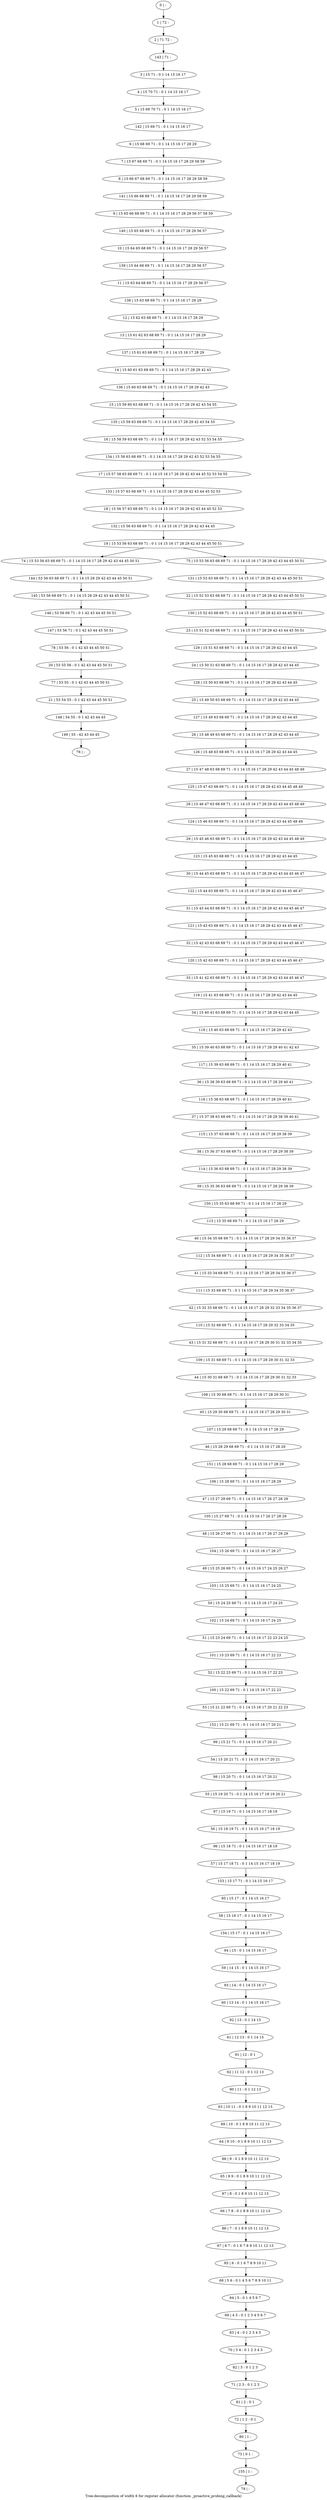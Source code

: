 digraph G {
graph [label="Tree-decomposition of width 6 for register allocator (function _proactive_probing_callback)"]
0[label="0 | : "];
1[label="1 | 72 : "];
2[label="2 | 71 72 : "];
3[label="3 | 15 71 : 0 1 14 15 16 17 "];
4[label="4 | 15 70 71 : 0 1 14 15 16 17 "];
5[label="5 | 15 69 70 71 : 0 1 14 15 16 17 "];
6[label="6 | 15 68 69 71 : 0 1 14 15 16 17 28 29 "];
7[label="7 | 15 67 68 69 71 : 0 1 14 15 16 17 28 29 58 59 "];
8[label="8 | 15 66 67 68 69 71 : 0 1 14 15 16 17 28 29 58 59 "];
9[label="9 | 15 65 66 68 69 71 : 0 1 14 15 16 17 28 29 56 57 58 59 "];
10[label="10 | 15 64 65 68 69 71 : 0 1 14 15 16 17 28 29 56 57 "];
11[label="11 | 15 63 64 68 69 71 : 0 1 14 15 16 17 28 29 56 57 "];
12[label="12 | 15 62 63 68 69 71 : 0 1 14 15 16 17 28 29 "];
13[label="13 | 15 61 62 63 68 69 71 : 0 1 14 15 16 17 28 29 "];
14[label="14 | 15 60 61 63 68 69 71 : 0 1 14 15 16 17 28 29 42 43 "];
15[label="15 | 15 59 60 63 68 69 71 : 0 1 14 15 16 17 28 29 42 43 54 55 "];
16[label="16 | 15 58 59 63 68 69 71 : 0 1 14 15 16 17 28 29 42 43 52 53 54 55 "];
17[label="17 | 15 57 58 63 68 69 71 : 0 1 14 15 16 17 28 29 42 43 44 45 52 53 54 55 "];
18[label="18 | 15 56 57 63 68 69 71 : 0 1 14 15 16 17 28 29 42 43 44 45 52 53 "];
19[label="19 | 15 53 56 63 68 69 71 : 0 1 14 15 16 17 28 29 42 43 44 45 50 51 "];
20[label="20 | 53 55 56 : 0 1 42 43 44 45 50 51 "];
21[label="21 | 53 54 55 : 0 1 42 43 44 45 50 51 "];
22[label="22 | 15 52 53 63 68 69 71 : 0 1 14 15 16 17 28 29 42 43 44 45 50 51 "];
23[label="23 | 15 51 52 63 68 69 71 : 0 1 14 15 16 17 28 29 42 43 44 45 50 51 "];
24[label="24 | 15 50 51 63 68 69 71 : 0 1 14 15 16 17 28 29 42 43 44 45 "];
25[label="25 | 15 49 50 63 68 69 71 : 0 1 14 15 16 17 28 29 42 43 44 45 "];
26[label="26 | 15 48 49 63 68 69 71 : 0 1 14 15 16 17 28 29 42 43 44 45 "];
27[label="27 | 15 47 48 63 68 69 71 : 0 1 14 15 16 17 28 29 42 43 44 45 48 49 "];
28[label="28 | 15 46 47 63 68 69 71 : 0 1 14 15 16 17 28 29 42 43 44 45 48 49 "];
29[label="29 | 15 45 46 63 68 69 71 : 0 1 14 15 16 17 28 29 42 43 44 45 48 49 "];
30[label="30 | 15 44 45 63 68 69 71 : 0 1 14 15 16 17 28 29 42 43 44 45 46 47 "];
31[label="31 | 15 43 44 63 68 69 71 : 0 1 14 15 16 17 28 29 42 43 44 45 46 47 "];
32[label="32 | 15 42 43 63 68 69 71 : 0 1 14 15 16 17 28 29 42 43 44 45 46 47 "];
33[label="33 | 15 41 42 63 68 69 71 : 0 1 14 15 16 17 28 29 42 43 44 45 46 47 "];
34[label="34 | 15 40 41 63 68 69 71 : 0 1 14 15 16 17 28 29 42 43 44 45 "];
35[label="35 | 15 39 40 63 68 69 71 : 0 1 14 15 16 17 28 29 40 41 42 43 "];
36[label="36 | 15 38 39 63 68 69 71 : 0 1 14 15 16 17 28 29 40 41 "];
37[label="37 | 15 37 38 63 68 69 71 : 0 1 14 15 16 17 28 29 38 39 40 41 "];
38[label="38 | 15 36 37 63 68 69 71 : 0 1 14 15 16 17 28 29 38 39 "];
39[label="39 | 15 35 36 63 68 69 71 : 0 1 14 15 16 17 28 29 38 39 "];
40[label="40 | 15 34 35 68 69 71 : 0 1 14 15 16 17 28 29 34 35 36 37 "];
41[label="41 | 15 33 34 68 69 71 : 0 1 14 15 16 17 28 29 34 35 36 37 "];
42[label="42 | 15 32 33 68 69 71 : 0 1 14 15 16 17 28 29 32 33 34 35 36 37 "];
43[label="43 | 15 31 32 68 69 71 : 0 1 14 15 16 17 28 29 30 31 32 33 34 35 "];
44[label="44 | 15 30 31 68 69 71 : 0 1 14 15 16 17 28 29 30 31 32 33 "];
45[label="45 | 15 29 30 68 69 71 : 0 1 14 15 16 17 28 29 30 31 "];
46[label="46 | 15 28 29 68 69 71 : 0 1 14 15 16 17 28 29 "];
47[label="47 | 15 27 28 69 71 : 0 1 14 15 16 17 26 27 28 29 "];
48[label="48 | 15 26 27 69 71 : 0 1 14 15 16 17 26 27 28 29 "];
49[label="49 | 15 25 26 69 71 : 0 1 14 15 16 17 24 25 26 27 "];
50[label="50 | 15 24 25 69 71 : 0 1 14 15 16 17 24 25 "];
51[label="51 | 15 23 24 69 71 : 0 1 14 15 16 17 22 23 24 25 "];
52[label="52 | 15 22 23 69 71 : 0 1 14 15 16 17 22 23 "];
53[label="53 | 15 21 22 69 71 : 0 1 14 15 16 17 20 21 22 23 "];
54[label="54 | 15 20 21 71 : 0 1 14 15 16 17 20 21 "];
55[label="55 | 15 19 20 71 : 0 1 14 15 16 17 18 19 20 21 "];
56[label="56 | 15 18 19 71 : 0 1 14 15 16 17 18 19 "];
57[label="57 | 15 17 18 71 : 0 1 14 15 16 17 18 19 "];
58[label="58 | 15 16 17 : 0 1 14 15 16 17 "];
59[label="59 | 14 15 : 0 1 14 15 16 17 "];
60[label="60 | 13 14 : 0 1 14 15 16 17 "];
61[label="61 | 12 13 : 0 1 14 15 "];
62[label="62 | 11 12 : 0 1 12 13 "];
63[label="63 | 10 11 : 0 1 8 9 10 11 12 13 "];
64[label="64 | 9 10 : 0 1 8 9 10 11 12 13 "];
65[label="65 | 8 9 : 0 1 8 9 10 11 12 13 "];
66[label="66 | 7 8 : 0 1 8 9 10 11 12 13 "];
67[label="67 | 6 7 : 0 1 6 7 8 9 10 11 12 13 "];
68[label="68 | 5 6 : 0 1 4 5 6 7 8 9 10 11 "];
69[label="69 | 4 5 : 0 1 2 3 4 5 6 7 "];
70[label="70 | 3 4 : 0 1 2 3 4 5 "];
71[label="71 | 2 3 : 0 1 2 3 "];
72[label="72 | 1 2 : 0 1 "];
73[label="73 | 0 1 : "];
74[label="74 | 15 53 56 63 68 69 71 : 0 1 14 15 16 17 28 29 42 43 44 45 50 51 "];
75[label="75 | 15 53 56 63 68 69 71 : 0 1 14 15 16 17 28 29 42 43 44 45 50 51 "];
76[label="76 | : "];
77[label="77 | 53 55 : 0 1 42 43 44 45 50 51 "];
78[label="78 | 53 56 : 0 1 42 43 44 45 50 51 "];
79[label="79 | : "];
80[label="80 | 1 : "];
81[label="81 | 2 : 0 1 "];
82[label="82 | 3 : 0 1 2 3 "];
83[label="83 | 4 : 0 1 2 3 4 5 "];
84[label="84 | 5 : 0 1 4 5 6 7 "];
85[label="85 | 6 : 0 1 6 7 8 9 10 11 "];
86[label="86 | 7 : 0 1 8 9 10 11 12 13 "];
87[label="87 | 8 : 0 1 8 9 10 11 12 13 "];
88[label="88 | 9 : 0 1 8 9 10 11 12 13 "];
89[label="89 | 10 : 0 1 8 9 10 11 12 13 "];
90[label="90 | 11 : 0 1 12 13 "];
91[label="91 | 12 : 0 1 "];
92[label="92 | 13 : 0 1 14 15 "];
93[label="93 | 14 : 0 1 14 15 16 17 "];
94[label="94 | 15 : 0 1 14 15 16 17 "];
95[label="95 | 15 17 : 0 1 14 15 16 17 "];
96[label="96 | 15 18 71 : 0 1 14 15 16 17 18 19 "];
97[label="97 | 15 19 71 : 0 1 14 15 16 17 18 19 "];
98[label="98 | 15 20 71 : 0 1 14 15 16 17 20 21 "];
99[label="99 | 15 21 71 : 0 1 14 15 16 17 20 21 "];
100[label="100 | 15 22 69 71 : 0 1 14 15 16 17 22 23 "];
101[label="101 | 15 23 69 71 : 0 1 14 15 16 17 22 23 "];
102[label="102 | 15 24 69 71 : 0 1 14 15 16 17 24 25 "];
103[label="103 | 15 25 69 71 : 0 1 14 15 16 17 24 25 "];
104[label="104 | 15 26 69 71 : 0 1 14 15 16 17 26 27 "];
105[label="105 | 15 27 69 71 : 0 1 14 15 16 17 26 27 28 29 "];
106[label="106 | 15 28 69 71 : 0 1 14 15 16 17 28 29 "];
107[label="107 | 15 29 68 69 71 : 0 1 14 15 16 17 28 29 "];
108[label="108 | 15 30 68 69 71 : 0 1 14 15 16 17 28 29 30 31 "];
109[label="109 | 15 31 68 69 71 : 0 1 14 15 16 17 28 29 30 31 32 33 "];
110[label="110 | 15 32 68 69 71 : 0 1 14 15 16 17 28 29 32 33 34 35 "];
111[label="111 | 15 33 68 69 71 : 0 1 14 15 16 17 28 29 34 35 36 37 "];
112[label="112 | 15 34 68 69 71 : 0 1 14 15 16 17 28 29 34 35 36 37 "];
113[label="113 | 15 35 68 69 71 : 0 1 14 15 16 17 28 29 "];
114[label="114 | 15 36 63 68 69 71 : 0 1 14 15 16 17 28 29 38 39 "];
115[label="115 | 15 37 63 68 69 71 : 0 1 14 15 16 17 28 29 38 39 "];
116[label="116 | 15 38 63 68 69 71 : 0 1 14 15 16 17 28 29 40 41 "];
117[label="117 | 15 39 63 68 69 71 : 0 1 14 15 16 17 28 29 40 41 "];
118[label="118 | 15 40 63 68 69 71 : 0 1 14 15 16 17 28 29 42 43 "];
119[label="119 | 15 41 63 68 69 71 : 0 1 14 15 16 17 28 29 42 43 44 45 "];
120[label="120 | 15 42 63 68 69 71 : 0 1 14 15 16 17 28 29 42 43 44 45 46 47 "];
121[label="121 | 15 43 63 68 69 71 : 0 1 14 15 16 17 28 29 42 43 44 45 46 47 "];
122[label="122 | 15 44 63 68 69 71 : 0 1 14 15 16 17 28 29 42 43 44 45 46 47 "];
123[label="123 | 15 45 63 68 69 71 : 0 1 14 15 16 17 28 29 42 43 44 45 "];
124[label="124 | 15 46 63 68 69 71 : 0 1 14 15 16 17 28 29 42 43 44 45 48 49 "];
125[label="125 | 15 47 63 68 69 71 : 0 1 14 15 16 17 28 29 42 43 44 45 48 49 "];
126[label="126 | 15 48 63 68 69 71 : 0 1 14 15 16 17 28 29 42 43 44 45 "];
127[label="127 | 15 49 63 68 69 71 : 0 1 14 15 16 17 28 29 42 43 44 45 "];
128[label="128 | 15 50 63 68 69 71 : 0 1 14 15 16 17 28 29 42 43 44 45 "];
129[label="129 | 15 51 63 68 69 71 : 0 1 14 15 16 17 28 29 42 43 44 45 "];
130[label="130 | 15 52 63 68 69 71 : 0 1 14 15 16 17 28 29 42 43 44 45 50 51 "];
131[label="131 | 15 53 63 68 69 71 : 0 1 14 15 16 17 28 29 42 43 44 45 50 51 "];
132[label="132 | 15 56 63 68 69 71 : 0 1 14 15 16 17 28 29 42 43 44 45 "];
133[label="133 | 15 57 63 68 69 71 : 0 1 14 15 16 17 28 29 42 43 44 45 52 53 "];
134[label="134 | 15 58 63 68 69 71 : 0 1 14 15 16 17 28 29 42 43 52 53 54 55 "];
135[label="135 | 15 59 63 68 69 71 : 0 1 14 15 16 17 28 29 42 43 54 55 "];
136[label="136 | 15 60 63 68 69 71 : 0 1 14 15 16 17 28 29 42 43 "];
137[label="137 | 15 61 63 68 69 71 : 0 1 14 15 16 17 28 29 "];
138[label="138 | 15 63 68 69 71 : 0 1 14 15 16 17 28 29 "];
139[label="139 | 15 64 68 69 71 : 0 1 14 15 16 17 28 29 56 57 "];
140[label="140 | 15 65 68 69 71 : 0 1 14 15 16 17 28 29 56 57 "];
141[label="141 | 15 66 68 69 71 : 0 1 14 15 16 17 28 29 58 59 "];
142[label="142 | 15 69 71 : 0 1 14 15 16 17 "];
143[label="143 | 71 : "];
144[label="144 | 53 56 63 68 69 71 : 0 1 14 15 28 29 42 43 44 45 50 51 "];
145[label="145 | 53 56 68 69 71 : 0 1 14 15 28 29 42 43 44 45 50 51 "];
146[label="146 | 53 56 69 71 : 0 1 42 43 44 45 50 51 "];
147[label="147 | 53 56 71 : 0 1 42 43 44 45 50 51 "];
148[label="148 | 54 55 : 0 1 42 43 44 45 "];
149[label="149 | 55 : 42 43 44 45 "];
150[label="150 | 15 35 63 68 69 71 : 0 1 14 15 16 17 28 29 "];
151[label="151 | 15 28 68 69 71 : 0 1 14 15 16 17 28 29 "];
152[label="152 | 15 21 69 71 : 0 1 14 15 16 17 20 21 "];
153[label="153 | 15 17 71 : 0 1 14 15 16 17 "];
154[label="154 | 15 17 : 0 1 14 15 16 17 "];
155[label="155 | 1 : "];
0->1 ;
1->2 ;
3->4 ;
4->5 ;
6->7 ;
7->8 ;
12->13 ;
19->74 ;
19->75 ;
77->21 ;
20->77 ;
78->20 ;
80->73 ;
72->80 ;
81->72 ;
71->81 ;
82->71 ;
70->82 ;
83->70 ;
69->83 ;
84->69 ;
68->84 ;
85->68 ;
67->85 ;
86->67 ;
66->86 ;
87->66 ;
65->87 ;
88->65 ;
64->88 ;
89->64 ;
63->89 ;
90->63 ;
62->90 ;
91->62 ;
61->91 ;
92->61 ;
60->92 ;
93->60 ;
59->93 ;
94->59 ;
95->58 ;
96->57 ;
56->96 ;
97->56 ;
55->97 ;
98->55 ;
54->98 ;
99->54 ;
100->53 ;
52->100 ;
101->52 ;
51->101 ;
102->51 ;
50->102 ;
103->50 ;
49->103 ;
104->49 ;
48->104 ;
105->48 ;
47->105 ;
106->47 ;
107->46 ;
45->107 ;
108->45 ;
44->108 ;
109->44 ;
43->109 ;
110->43 ;
42->110 ;
111->42 ;
41->111 ;
112->41 ;
40->112 ;
113->40 ;
114->39 ;
38->114 ;
115->38 ;
37->115 ;
116->37 ;
36->116 ;
117->36 ;
35->117 ;
118->35 ;
34->118 ;
119->34 ;
33->119 ;
120->33 ;
32->120 ;
121->32 ;
31->121 ;
122->31 ;
30->122 ;
123->30 ;
29->123 ;
124->29 ;
28->124 ;
125->28 ;
27->125 ;
126->27 ;
26->126 ;
127->26 ;
25->127 ;
128->25 ;
24->128 ;
129->24 ;
23->129 ;
130->23 ;
22->130 ;
131->22 ;
75->131 ;
132->19 ;
18->132 ;
133->18 ;
17->133 ;
134->17 ;
16->134 ;
135->16 ;
15->135 ;
136->15 ;
14->136 ;
137->14 ;
13->137 ;
138->12 ;
11->138 ;
139->11 ;
10->139 ;
140->10 ;
9->140 ;
141->9 ;
8->141 ;
142->6 ;
5->142 ;
143->3 ;
2->143 ;
74->144 ;
144->145 ;
145->146 ;
147->78 ;
146->147 ;
21->148 ;
149->76 ;
148->149 ;
150->113 ;
39->150 ;
151->106 ;
46->151 ;
152->99 ;
53->152 ;
153->95 ;
57->153 ;
154->94 ;
58->154 ;
155->79 ;
73->155 ;
}
